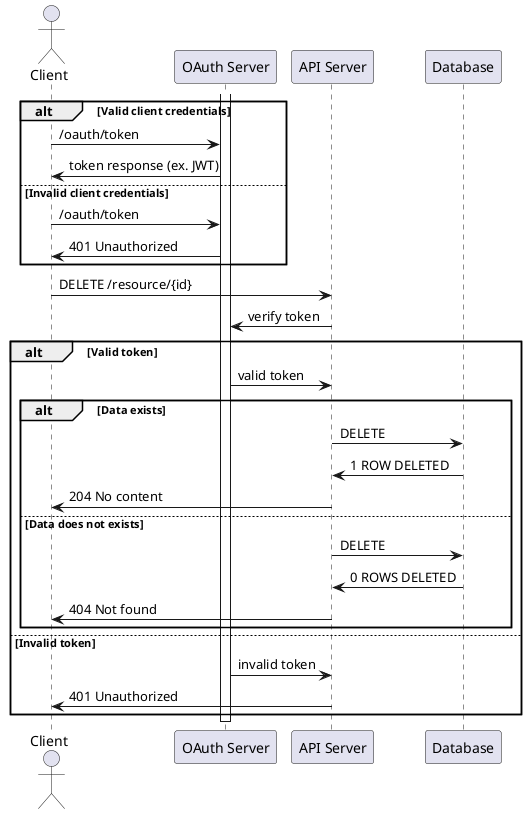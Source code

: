 @startuml

actor Client
participant "OAuth Server" as OAuth
participant "API Server" as API
participant "Database" as DB

alt Valid client credentials
    Client -> OAuth: /oauth/token
    OAuth -> Client: token response (ex. JWT)
else Invalid client credentials
    Client -> OAuth: /oauth/token
    OAuth -> Client: 401 Unauthorized
end

activate OAuth
Client -> API: DELETE /resource/{id}
API -> OAuth: verify token
alt Valid token
    OAuth -> API: valid token
    alt Data exists
        API -> DB: DELETE
        DB -> API: 1 ROW DELETED
        API -> Client: 204 No content
    else Data does not exists
        API -> DB: DELETE
        DB -> API: 0 ROWS DELETED
        API -> Client: 404 Not found
    end
else Invalid token
    OAuth -> API: invalid token
    API -> Client: 401 Unauthorized
end
deactivate OAuth

@enduml